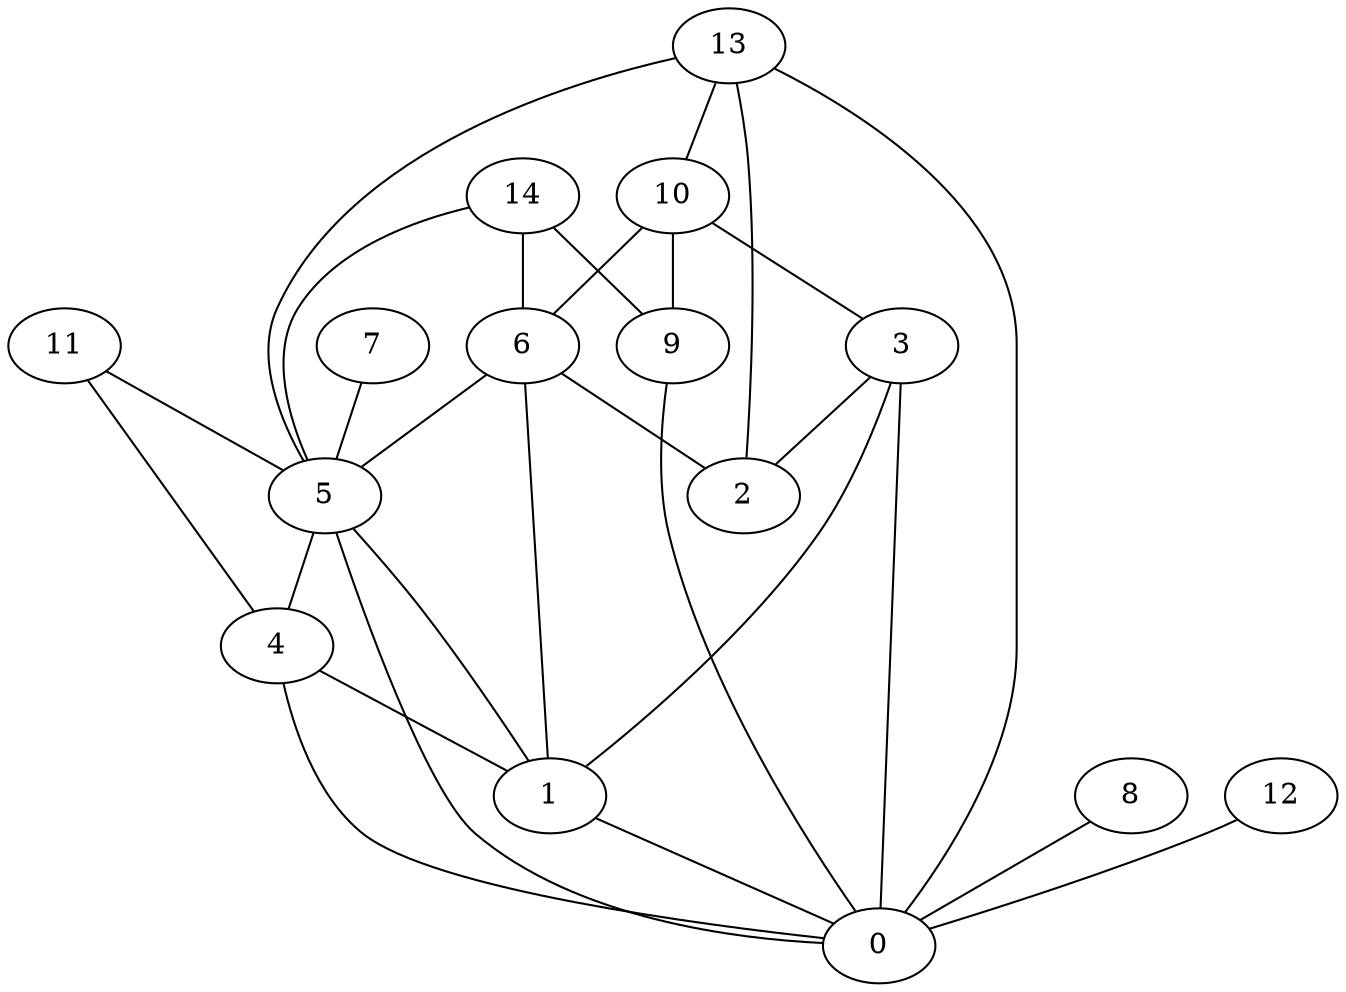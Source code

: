 digraph "sensornet-topology" {
label = "";
rankdir="BT";"0"->"1" [arrowhead = "both"] 
"0"->"3" [arrowhead = "both"] 
"0"->"4" [arrowhead = "both"] 
"0"->"5" [arrowhead = "both"] 
"0"->"8" [arrowhead = "both"] 
"0"->"9" [arrowhead = "both"] 
"0"->"12" [arrowhead = "both"] 
"0"->"13" [arrowhead = "both"] 
"1"->"3" [arrowhead = "both"] 
"1"->"4" [arrowhead = "both"] 
"1"->"5" [arrowhead = "both"] 
"1"->"6" [arrowhead = "both"] 
"2"->"3" [arrowhead = "both"] 
"2"->"6" [arrowhead = "both"] 
"2"->"13" [arrowhead = "both"] 
"3"->"10" [arrowhead = "both"] 
"4"->"5" [arrowhead = "both"] 
"4"->"11" [arrowhead = "both"] 
"5"->"6" [arrowhead = "both"] 
"5"->"7" [arrowhead = "both"] 
"5"->"11" [arrowhead = "both"] 
"5"->"13" [arrowhead = "both"] 
"5"->"14" [arrowhead = "both"] 
"6"->"10" [arrowhead = "both"] 
"6"->"14" [arrowhead = "both"] 
"9"->"10" [arrowhead = "both"] 
"9"->"14" [arrowhead = "both"] 
"10"->"13" [arrowhead = "both"] 
}